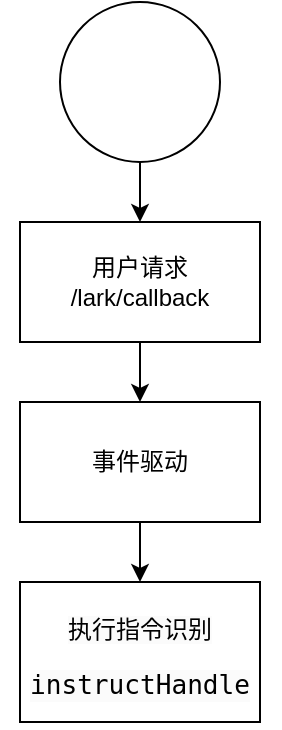 <mxfile version="24.6.5" type="github">
  <diagram name="第 1 页" id="MXU2qNBRrs-UN5zH1q8o">
    <mxGraphModel dx="1434" dy="710" grid="1" gridSize="10" guides="1" tooltips="1" connect="1" arrows="1" fold="1" page="1" pageScale="1" pageWidth="827" pageHeight="1169" math="0" shadow="0">
      <root>
        <mxCell id="0" />
        <mxCell id="1" parent="0" />
        <mxCell id="L2-9VLVBLSWrTnXkbu2k-3" style="edgeStyle=orthogonalEdgeStyle;rounded=0;orthogonalLoop=1;jettySize=auto;html=1;" edge="1" parent="1" source="L2-9VLVBLSWrTnXkbu2k-1" target="L2-9VLVBLSWrTnXkbu2k-2">
          <mxGeometry relative="1" as="geometry" />
        </mxCell>
        <mxCell id="L2-9VLVBLSWrTnXkbu2k-1" value="" style="ellipse;whiteSpace=wrap;html=1;aspect=fixed;" vertex="1" parent="1">
          <mxGeometry x="190" y="140" width="80" height="80" as="geometry" />
        </mxCell>
        <mxCell id="L2-9VLVBLSWrTnXkbu2k-5" style="edgeStyle=orthogonalEdgeStyle;rounded=0;orthogonalLoop=1;jettySize=auto;html=1;" edge="1" parent="1" source="L2-9VLVBLSWrTnXkbu2k-2" target="L2-9VLVBLSWrTnXkbu2k-4">
          <mxGeometry relative="1" as="geometry" />
        </mxCell>
        <mxCell id="L2-9VLVBLSWrTnXkbu2k-2" value="用户请求&lt;div&gt;/lark/callback&lt;/div&gt;" style="rounded=0;whiteSpace=wrap;html=1;" vertex="1" parent="1">
          <mxGeometry x="170" y="250" width="120" height="60" as="geometry" />
        </mxCell>
        <mxCell id="L2-9VLVBLSWrTnXkbu2k-7" style="edgeStyle=orthogonalEdgeStyle;rounded=0;orthogonalLoop=1;jettySize=auto;html=1;" edge="1" parent="1" source="L2-9VLVBLSWrTnXkbu2k-4" target="L2-9VLVBLSWrTnXkbu2k-6">
          <mxGeometry relative="1" as="geometry" />
        </mxCell>
        <mxCell id="L2-9VLVBLSWrTnXkbu2k-4" value="事件驱动" style="rounded=0;whiteSpace=wrap;html=1;" vertex="1" parent="1">
          <mxGeometry x="170" y="340" width="120" height="60" as="geometry" />
        </mxCell>
        <mxCell id="L2-9VLVBLSWrTnXkbu2k-6" value="" style="rounded=0;whiteSpace=wrap;html=1;" vertex="1" parent="1">
          <mxGeometry x="170" y="430" width="120" height="70" as="geometry" />
        </mxCell>
        <mxCell id="L2-9VLVBLSWrTnXkbu2k-8" value="&lt;span style=&quot;color: rgb(0, 0, 0); font-family: Helvetica; font-size: 12px; font-style: normal; font-variant-ligatures: normal; font-variant-caps: normal; font-weight: 400; letter-spacing: normal; orphans: 2; text-indent: 0px; text-transform: none; widows: 2; word-spacing: 0px; -webkit-text-stroke-width: 0px; white-space: normal; background-color: rgb(251, 251, 251); text-decoration-thickness: initial; text-decoration-style: initial; text-decoration-color: initial; float: none; display: inline !important;&quot;&gt;执行指令识别&lt;/span&gt;&lt;div style=&quot;forced-color-adjust: none; color: rgb(0, 0, 0); font-family: Helvetica; font-size: 12px; font-style: normal; font-variant-ligatures: normal; font-variant-caps: normal; font-weight: 400; letter-spacing: normal; orphans: 2; text-indent: 0px; text-transform: none; widows: 2; word-spacing: 0px; -webkit-text-stroke-width: 0px; white-space: normal; background-color: rgb(251, 251, 251); text-decoration-thickness: initial; text-decoration-style: initial; text-decoration-color: initial;&quot;&gt;&lt;div style=&quot;forced-color-adjust: none;&quot;&gt;&lt;pre style=&quot;forced-color-adjust: none; font-family: &amp;quot;JetBrains Mono&amp;quot;, monospace; font-size: 9.8pt;&quot;&gt;instructHandle&lt;/pre&gt;&lt;/div&gt;&lt;/div&gt;" style="text;whiteSpace=wrap;html=1;align=center;" vertex="1" parent="1">
          <mxGeometry x="160" y="440" width="140" height="50" as="geometry" />
        </mxCell>
      </root>
    </mxGraphModel>
  </diagram>
</mxfile>
